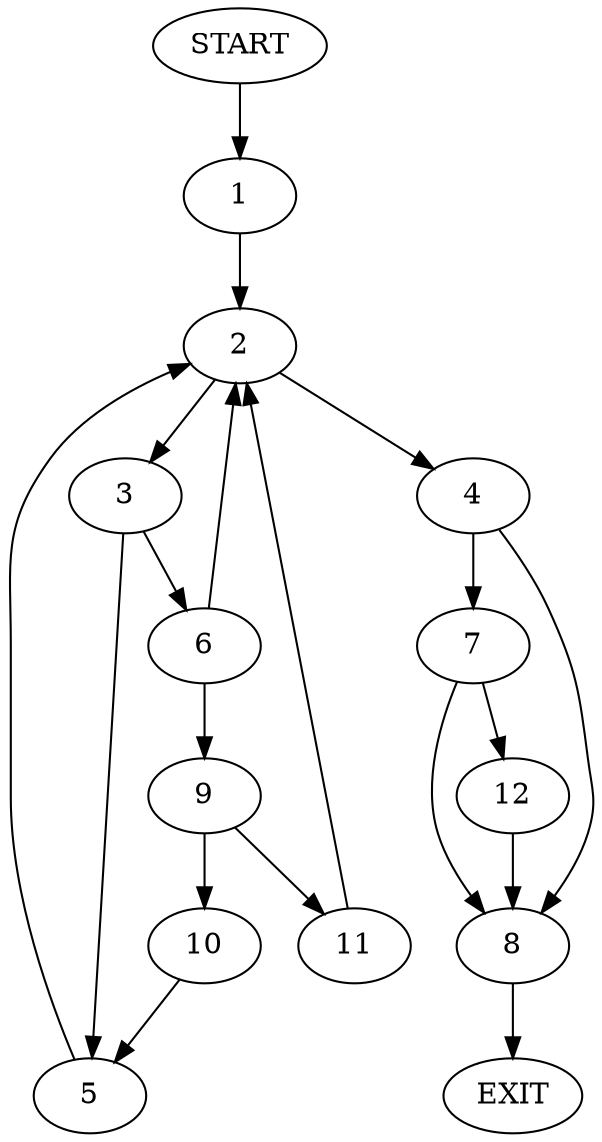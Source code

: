 digraph {
0 [label="START"]
13 [label="EXIT"]
0 -> 1
1 -> 2
2 -> 3
2 -> 4
3 -> 5
3 -> 6
4 -> 7
4 -> 8
5 -> 2
6 -> 9
6 -> 2
9 -> 10
9 -> 11
10 -> 5
11 -> 2
8 -> 13
7 -> 8
7 -> 12
12 -> 8
}
